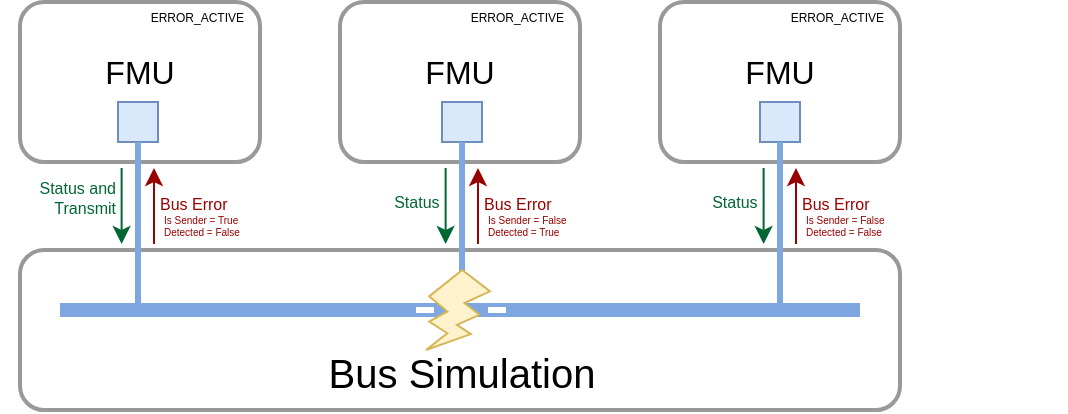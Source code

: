 <mxfile version="20.7.4" type="device"><diagram id="zssgmvdwZO7xPkAqMUr9" name="Page-1"><mxGraphModel dx="319" dy="183" grid="1" gridSize="10" guides="1" tooltips="1" connect="1" arrows="1" fold="1" page="1" pageScale="1" pageWidth="850" pageHeight="1100" math="0" shadow="0"><root><mxCell id="0"/><mxCell id="1" parent="0"/><mxCell id="v5oIvpwDgeikFxTejpUY-1" value="" style="rounded=1;whiteSpace=wrap;html=1;strokeColor=#999999;strokeWidth=2;" parent="1" vertex="1"><mxGeometry x="40" y="6" width="120" height="80" as="geometry"/></mxCell><mxCell id="v5oIvpwDgeikFxTejpUY-2" value="" style="rounded=1;whiteSpace=wrap;html=1;strokeColor=#999999;strokeWidth=2;" parent="1" vertex="1"><mxGeometry x="200" y="6" width="120" height="80" as="geometry"/></mxCell><mxCell id="v5oIvpwDgeikFxTejpUY-4" value="" style="rounded=0;whiteSpace=wrap;html=1;fillColor=#dae8fc;strokeColor=#6c8ebf;" parent="1" vertex="1"><mxGeometry x="89" y="56" width="20" height="20" as="geometry"/></mxCell><mxCell id="v5oIvpwDgeikFxTejpUY-5" value="" style="rounded=0;whiteSpace=wrap;html=1;fillColor=#dae8fc;strokeColor=#6c8ebf;" parent="1" vertex="1"><mxGeometry x="251" y="56" width="20" height="20" as="geometry"/></mxCell><mxCell id="v5oIvpwDgeikFxTejpUY-18" value="&lt;div style=&quot;font-size: 16px;&quot;&gt;&lt;font style=&quot;font-size: 16px;&quot;&gt;FMU&lt;/font&gt;&lt;/div&gt;" style="text;html=1;strokeColor=none;fillColor=none;align=center;verticalAlign=middle;whiteSpace=wrap;rounded=0;fontSize=20;" parent="1" vertex="1"><mxGeometry x="70" y="26" width="60" height="30" as="geometry"/></mxCell><mxCell id="v5oIvpwDgeikFxTejpUY-21" value="&lt;div style=&quot;font-size: 16px;&quot;&gt;&lt;font style=&quot;font-size: 16px;&quot;&gt;FMU&lt;/font&gt;&lt;/div&gt;" style="text;html=1;strokeColor=none;fillColor=none;align=center;verticalAlign=middle;whiteSpace=wrap;rounded=0;fontSize=20;" parent="1" vertex="1"><mxGeometry x="230" y="26" width="60" height="30" as="geometry"/></mxCell><mxCell id="KEQrLfB2FrUfxKy-oO7P-1" value="" style="rounded=1;whiteSpace=wrap;html=1;strokeColor=#999999;strokeWidth=2;" parent="1" vertex="1"><mxGeometry x="40" y="130" width="440" height="80" as="geometry"/></mxCell><mxCell id="v5oIvpwDgeikFxTejpUY-17" value="" style="endArrow=none;html=1;fontSize=20;fillColor=#b1ddf0;strokeColor=#7EA6E0;rounded=0;strokeWidth=7;movable=1;resizable=1;rotatable=1;deletable=1;editable=1;connectable=1;" parent="1" edge="1"><mxGeometry width="50" height="50" relative="1" as="geometry"><mxPoint x="460" y="160" as="sourcePoint"/><mxPoint x="60" y="160" as="targetPoint"/><Array as="points"><mxPoint x="290" y="160"/><mxPoint x="110" y="160"/></Array></mxGeometry></mxCell><mxCell id="KEQrLfB2FrUfxKy-oO7P-3" value="" style="endArrow=none;html=1;rounded=0;entryX=0.5;entryY=1;entryDx=0;entryDy=0;strokeWidth=3;strokeColor=#7EA6E0;" parent="1" target="v5oIvpwDgeikFxTejpUY-4" edge="1"><mxGeometry width="50" height="50" relative="1" as="geometry"><mxPoint x="99" y="160" as="sourcePoint"/><mxPoint x="78.5" y="110" as="targetPoint"/></mxGeometry></mxCell><mxCell id="KEQrLfB2FrUfxKy-oO7P-4" value="" style="endArrow=none;html=1;rounded=0;entryX=0.5;entryY=1;entryDx=0;entryDy=0;strokeWidth=3;strokeColor=#7EA6E0;" parent="1" target="v5oIvpwDgeikFxTejpUY-5" edge="1"><mxGeometry width="50" height="50" relative="1" as="geometry"><mxPoint x="261" y="160" as="sourcePoint"/><mxPoint x="280.66" y="100" as="targetPoint"/></mxGeometry></mxCell><mxCell id="KEQrLfB2FrUfxKy-oO7P-5" value="&lt;font style=&quot;font-size: 20px;&quot;&gt;Bus Simulation&lt;/font&gt;" style="text;html=1;strokeColor=none;fillColor=none;align=center;verticalAlign=middle;whiteSpace=wrap;rounded=0;movable=1;resizable=1;rotatable=1;deletable=1;editable=1;connectable=1;fontSize=20;" parent="1" vertex="1"><mxGeometry x="61" y="176" width="400" height="30" as="geometry"/></mxCell><mxCell id="KEQrLfB2FrUfxKy-oO7P-9" value="" style="endArrow=none;html=1;rounded=0;strokeColor=#FFFFFF;strokeWidth=3;fontSize=16;dashed=1;" parent="1" edge="1"><mxGeometry width="50" height="50" relative="1" as="geometry"><mxPoint x="238" y="160" as="sourcePoint"/><mxPoint x="283" y="160" as="targetPoint"/></mxGeometry></mxCell><mxCell id="87jym6ML_O6BWsMyHYAe-4" value="" style="rounded=1;whiteSpace=wrap;html=1;strokeColor=#999999;strokeWidth=2;" parent="1" vertex="1"><mxGeometry x="360" y="6" width="120" height="80" as="geometry"/></mxCell><mxCell id="87jym6ML_O6BWsMyHYAe-5" value="" style="rounded=0;whiteSpace=wrap;html=1;fillColor=#dae8fc;strokeColor=#6c8ebf;" parent="1" vertex="1"><mxGeometry x="410" y="56" width="20" height="20" as="geometry"/></mxCell><mxCell id="87jym6ML_O6BWsMyHYAe-6" value="&lt;div style=&quot;font-size: 16px;&quot;&gt;&lt;font style=&quot;font-size: 16px;&quot;&gt;FMU&lt;/font&gt;&lt;/div&gt;" style="text;html=1;strokeColor=none;fillColor=none;align=center;verticalAlign=middle;whiteSpace=wrap;rounded=0;fontSize=20;" parent="1" vertex="1"><mxGeometry x="390" y="26" width="60" height="30" as="geometry"/></mxCell><mxCell id="87jym6ML_O6BWsMyHYAe-7" value="" style="endArrow=none;html=1;rounded=0;entryX=0.5;entryY=1;entryDx=0;entryDy=0;strokeWidth=3;strokeColor=#7EA6E0;" parent="1" target="87jym6ML_O6BWsMyHYAe-5" edge="1"><mxGeometry width="50" height="50" relative="1" as="geometry"><mxPoint x="420" y="160" as="sourcePoint"/><mxPoint x="439.66" y="100" as="targetPoint"/></mxGeometry></mxCell><mxCell id="87jym6ML_O6BWsMyHYAe-8" value="" style="endArrow=classic;html=1;rounded=0;fontSize=8;endSize=6;strokeColor=#006633;" parent="1" edge="1"><mxGeometry width="50" height="50" relative="1" as="geometry"><mxPoint x="90.81" y="89" as="sourcePoint"/><mxPoint x="90.81" y="127" as="targetPoint"/></mxGeometry></mxCell><mxCell id="87jym6ML_O6BWsMyHYAe-9" value="Status and&lt;br&gt;Transmit" style="text;html=1;strokeColor=none;fillColor=none;align=right;verticalAlign=middle;whiteSpace=wrap;rounded=0;fontSize=8;fontColor=#006633;" parent="1" vertex="1"><mxGeometry x="30" y="99" width="60" height="10" as="geometry"/></mxCell><mxCell id="87jym6ML_O6BWsMyHYAe-10" value="" style="endArrow=none;html=1;rounded=0;fontSize=8;endSize=6;startArrow=classic;startFill=1;endFill=0;fillColor=#f8cecc;strokeColor=#990000;" parent="1" edge="1"><mxGeometry width="50" height="50" relative="1" as="geometry"><mxPoint x="269" y="89" as="sourcePoint"/><mxPoint x="269" y="127" as="targetPoint"/></mxGeometry></mxCell><mxCell id="87jym6ML_O6BWsMyHYAe-11" value="Bus Error" style="text;html=1;strokeColor=none;fillColor=none;align=left;verticalAlign=middle;whiteSpace=wrap;rounded=0;fontSize=8;fontColor=#990000;" parent="1" vertex="1"><mxGeometry x="270" y="102" width="90" height="10" as="geometry"/></mxCell><mxCell id="87jym6ML_O6BWsMyHYAe-12" value="" style="endArrow=none;html=1;rounded=0;fontSize=8;endSize=6;startArrow=classic;startFill=1;endFill=0;fillColor=#f8cecc;strokeColor=#990000;" parent="1" edge="1"><mxGeometry width="50" height="50" relative="1" as="geometry"><mxPoint x="428" y="89" as="sourcePoint"/><mxPoint x="428" y="127" as="targetPoint"/></mxGeometry></mxCell><mxCell id="87jym6ML_O6BWsMyHYAe-14" value="" style="endArrow=none;html=1;rounded=0;fontSize=8;endSize=6;startArrow=classic;startFill=1;endFill=0;fillColor=#f8cecc;strokeColor=#990000;" parent="1" edge="1"><mxGeometry width="50" height="50" relative="1" as="geometry"><mxPoint x="107" y="89" as="sourcePoint"/><mxPoint x="107" y="127" as="targetPoint"/></mxGeometry></mxCell><mxCell id="87jym6ML_O6BWsMyHYAe-16" value="" style="verticalLabelPosition=bottom;verticalAlign=top;html=1;shape=mxgraph.basic.flash;fontSize=8;fillColor=#fff2cc;strokeColor=#d6b656;" parent="1" vertex="1"><mxGeometry x="243" y="140" width="32" height="40" as="geometry"/></mxCell><mxCell id="KrRxnjXIWImUbvIDb2Ig-2" value="Is Sender = False&lt;br style=&quot;font-size: 5px;&quot;&gt;Detected = True" style="text;html=1;strokeColor=none;fillColor=none;align=left;verticalAlign=middle;whiteSpace=wrap;rounded=0;fontSize=5;fontColor=#990000;" parent="1" vertex="1"><mxGeometry x="272" y="112" width="132" height="10" as="geometry"/></mxCell><mxCell id="KrRxnjXIWImUbvIDb2Ig-5" value="Bus Error" style="text;html=1;strokeColor=none;fillColor=none;align=left;verticalAlign=middle;whiteSpace=wrap;rounded=0;fontSize=8;fontColor=#990000;" parent="1" vertex="1"><mxGeometry x="429" y="102" width="90" height="10" as="geometry"/></mxCell><mxCell id="KrRxnjXIWImUbvIDb2Ig-6" value="Is Sender = False&lt;br style=&quot;font-size: 5px;&quot;&gt;Detected = False" style="text;html=1;strokeColor=none;fillColor=none;align=left;verticalAlign=middle;whiteSpace=wrap;rounded=0;fontSize=5;fontColor=#990000;" parent="1" vertex="1"><mxGeometry x="431" y="112" width="132" height="10" as="geometry"/></mxCell><mxCell id="KrRxnjXIWImUbvIDb2Ig-7" value="Bus Error" style="text;html=1;strokeColor=none;fillColor=none;align=left;verticalAlign=middle;whiteSpace=wrap;rounded=0;fontSize=8;fontColor=#990000;" parent="1" vertex="1"><mxGeometry x="108" y="102" width="90" height="10" as="geometry"/></mxCell><mxCell id="KrRxnjXIWImUbvIDb2Ig-8" value="Is Sender = True&lt;br style=&quot;font-size: 5px;&quot;&gt;Detected = False" style="text;html=1;strokeColor=none;fillColor=none;align=left;verticalAlign=middle;whiteSpace=wrap;rounded=0;fontSize=5;fontColor=#990000;" parent="1" vertex="1"><mxGeometry x="110" y="112" width="132" height="10" as="geometry"/></mxCell><mxCell id="AOx-TkYyCgbOwTKHLzrx-1" value="ERROR_ACTIVE" style="text;html=1;strokeColor=none;fillColor=none;align=right;verticalAlign=middle;whiteSpace=wrap;rounded=0;fontSize=6;fontColor=#000000;" vertex="1" parent="1"><mxGeometry x="44" y="9" width="110" height="10" as="geometry"/></mxCell><mxCell id="AOx-TkYyCgbOwTKHLzrx-2" value="ERROR_ACTIVE" style="text;html=1;strokeColor=none;fillColor=none;align=right;verticalAlign=middle;whiteSpace=wrap;rounded=0;fontSize=6;fontColor=#000000;" vertex="1" parent="1"><mxGeometry x="204" y="9" width="110" height="10" as="geometry"/></mxCell><mxCell id="AOx-TkYyCgbOwTKHLzrx-3" value="ERROR_ACTIVE" style="text;html=1;strokeColor=none;fillColor=none;align=right;verticalAlign=middle;whiteSpace=wrap;rounded=0;fontSize=6;fontColor=#000000;" vertex="1" parent="1"><mxGeometry x="364" y="9" width="110" height="10" as="geometry"/></mxCell><mxCell id="AOx-TkYyCgbOwTKHLzrx-4" value="" style="endArrow=classic;html=1;rounded=0;fontSize=8;endSize=6;strokeColor=#006633;" edge="1" parent="1"><mxGeometry width="50" height="50" relative="1" as="geometry"><mxPoint x="252.81" y="89" as="sourcePoint"/><mxPoint x="252.81" y="127" as="targetPoint"/></mxGeometry></mxCell><mxCell id="AOx-TkYyCgbOwTKHLzrx-5" value="Status&amp;nbsp;" style="text;html=1;strokeColor=none;fillColor=none;align=right;verticalAlign=middle;whiteSpace=wrap;rounded=0;fontSize=8;fontColor=#006633;" vertex="1" parent="1"><mxGeometry x="194" y="101" width="60" height="10" as="geometry"/></mxCell><mxCell id="AOx-TkYyCgbOwTKHLzrx-6" value="" style="endArrow=classic;html=1;rounded=0;fontSize=8;endSize=6;strokeColor=#006633;" edge="1" parent="1"><mxGeometry width="50" height="50" relative="1" as="geometry"><mxPoint x="411.81" y="89" as="sourcePoint"/><mxPoint x="411.81" y="127" as="targetPoint"/></mxGeometry></mxCell><mxCell id="AOx-TkYyCgbOwTKHLzrx-7" value="Status&amp;nbsp;" style="text;html=1;strokeColor=none;fillColor=none;align=right;verticalAlign=middle;whiteSpace=wrap;rounded=0;fontSize=8;fontColor=#006633;" vertex="1" parent="1"><mxGeometry x="353" y="101" width="60" height="10" as="geometry"/></mxCell></root></mxGraphModel></diagram></mxfile>